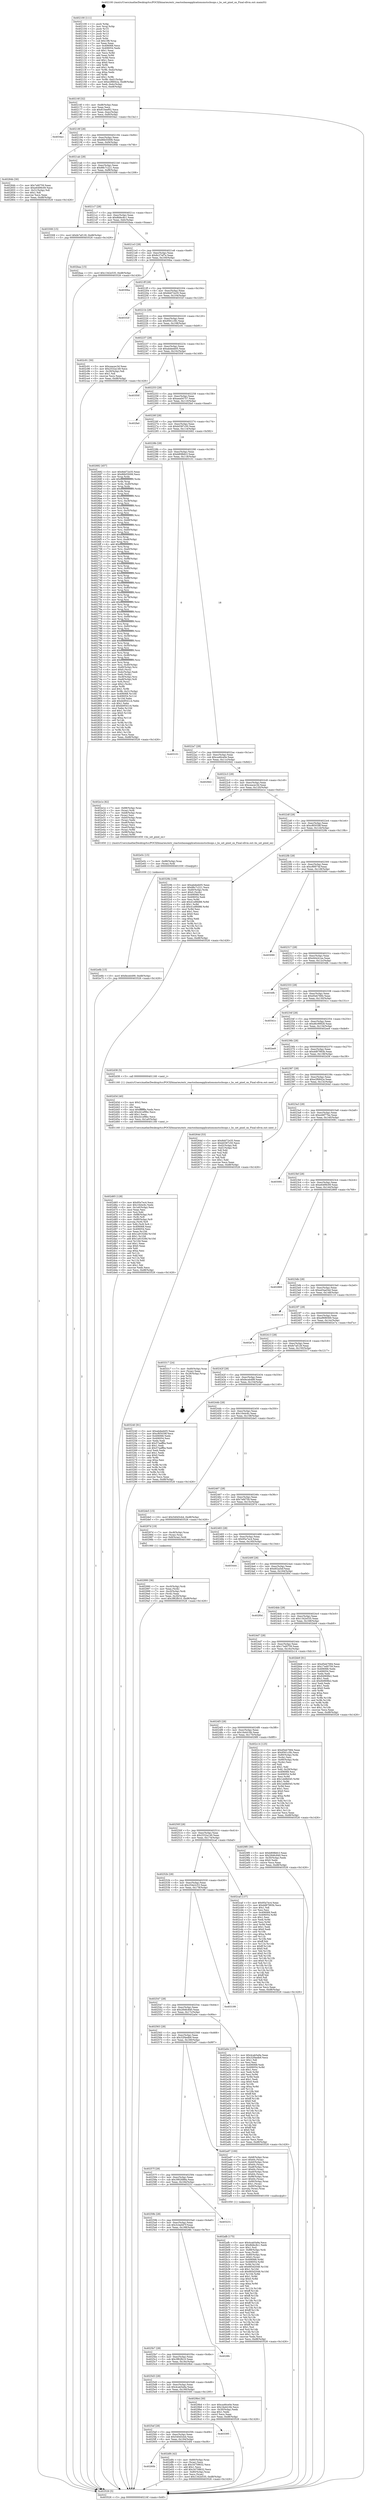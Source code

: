digraph "0x402100" {
  label = "0x402100 (/mnt/c/Users/mathe/Desktop/tcc/POCII/binaries/extr_reactosbaseapplicationsmstscbsops.c_bs_set_pixel_on_Final-ollvm.out::main(0))"
  labelloc = "t"
  node[shape=record]

  Entry [label="",width=0.3,height=0.3,shape=circle,fillcolor=black,style=filled]
  "0x40216f" [label="{
     0x40216f [32]\l
     | [instrs]\l
     &nbsp;&nbsp;0x40216f \<+6\>: mov -0xd8(%rbp),%eax\l
     &nbsp;&nbsp;0x402175 \<+2\>: mov %eax,%ecx\l
     &nbsp;&nbsp;0x402177 \<+6\>: sub $0x810eef02,%ecx\l
     &nbsp;&nbsp;0x40217d \<+6\>: mov %eax,-0xec(%rbp)\l
     &nbsp;&nbsp;0x402183 \<+6\>: mov %ecx,-0xf0(%rbp)\l
     &nbsp;&nbsp;0x402189 \<+6\>: je 00000000004034a1 \<main+0x13a1\>\l
  }"]
  "0x4034a1" [label="{
     0x4034a1\l
  }", style=dashed]
  "0x40218f" [label="{
     0x40218f [28]\l
     | [instrs]\l
     &nbsp;&nbsp;0x40218f \<+5\>: jmp 0000000000402194 \<main+0x94\>\l
     &nbsp;&nbsp;0x402194 \<+6\>: mov -0xec(%rbp),%eax\l
     &nbsp;&nbsp;0x40219a \<+5\>: sub $0x86b55006,%eax\l
     &nbsp;&nbsp;0x40219f \<+6\>: mov %eax,-0xf4(%rbp)\l
     &nbsp;&nbsp;0x4021a5 \<+6\>: je 000000000040284b \<main+0x74b\>\l
  }"]
  Exit [label="",width=0.3,height=0.3,shape=circle,fillcolor=black,style=filled,peripheries=2]
  "0x40284b" [label="{
     0x40284b [30]\l
     | [instrs]\l
     &nbsp;&nbsp;0x40284b \<+5\>: mov $0x7efd759,%eax\l
     &nbsp;&nbsp;0x402850 \<+5\>: mov $0xe6499c09,%ecx\l
     &nbsp;&nbsp;0x402855 \<+3\>: mov -0x31(%rbp),%dl\l
     &nbsp;&nbsp;0x402858 \<+3\>: test $0x1,%dl\l
     &nbsp;&nbsp;0x40285b \<+3\>: cmovne %ecx,%eax\l
     &nbsp;&nbsp;0x40285e \<+6\>: mov %eax,-0xd8(%rbp)\l
     &nbsp;&nbsp;0x402864 \<+5\>: jmp 0000000000403526 \<main+0x1426\>\l
  }"]
  "0x4021ab" [label="{
     0x4021ab [28]\l
     | [instrs]\l
     &nbsp;&nbsp;0x4021ab \<+5\>: jmp 00000000004021b0 \<main+0xb0\>\l
     &nbsp;&nbsp;0x4021b0 \<+6\>: mov -0xec(%rbp),%eax\l
     &nbsp;&nbsp;0x4021b6 \<+5\>: sub $0x88c7c221,%eax\l
     &nbsp;&nbsp;0x4021bb \<+6\>: mov %eax,-0xf8(%rbp)\l
     &nbsp;&nbsp;0x4021c1 \<+6\>: je 0000000000403308 \<main+0x1208\>\l
  }"]
  "0x402e6b" [label="{
     0x402e6b [15]\l
     | [instrs]\l
     &nbsp;&nbsp;0x402e6b \<+10\>: movl $0xfeceb499,-0xd8(%rbp)\l
     &nbsp;&nbsp;0x402e75 \<+5\>: jmp 0000000000403526 \<main+0x1426\>\l
  }"]
  "0x403308" [label="{
     0x403308 [15]\l
     | [instrs]\l
     &nbsp;&nbsp;0x403308 \<+10\>: movl $0xfe7af129,-0xd8(%rbp)\l
     &nbsp;&nbsp;0x403312 \<+5\>: jmp 0000000000403526 \<main+0x1426\>\l
  }"]
  "0x4021c7" [label="{
     0x4021c7 [28]\l
     | [instrs]\l
     &nbsp;&nbsp;0x4021c7 \<+5\>: jmp 00000000004021cc \<main+0xcc\>\l
     &nbsp;&nbsp;0x4021cc \<+6\>: mov -0xec(%rbp),%eax\l
     &nbsp;&nbsp;0x4021d2 \<+5\>: sub $0x8bfec8c1,%eax\l
     &nbsp;&nbsp;0x4021d7 \<+6\>: mov %eax,-0xfc(%rbp)\l
     &nbsp;&nbsp;0x4021dd \<+6\>: je 0000000000402baa \<main+0xaaa\>\l
  }"]
  "0x402e5c" [label="{
     0x402e5c [15]\l
     | [instrs]\l
     &nbsp;&nbsp;0x402e5c \<+7\>: mov -0x88(%rbp),%rax\l
     &nbsp;&nbsp;0x402e63 \<+3\>: mov (%rax),%rdi\l
     &nbsp;&nbsp;0x402e66 \<+5\>: call 0000000000401030 \<free@plt\>\l
     | [calls]\l
     &nbsp;&nbsp;0x401030 \{1\} (unknown)\l
  }"]
  "0x402baa" [label="{
     0x402baa [15]\l
     | [instrs]\l
     &nbsp;&nbsp;0x402baa \<+10\>: movl $0x1342e535,-0xd8(%rbp)\l
     &nbsp;&nbsp;0x402bb4 \<+5\>: jmp 0000000000403526 \<main+0x1426\>\l
  }"]
  "0x4021e3" [label="{
     0x4021e3 [28]\l
     | [instrs]\l
     &nbsp;&nbsp;0x4021e3 \<+5\>: jmp 00000000004021e8 \<main+0xe8\>\l
     &nbsp;&nbsp;0x4021e8 \<+6\>: mov -0xec(%rbp),%eax\l
     &nbsp;&nbsp;0x4021ee \<+5\>: sub $0x8c27ef7e,%eax\l
     &nbsp;&nbsp;0x4021f3 \<+6\>: mov %eax,-0x100(%rbp)\l
     &nbsp;&nbsp;0x4021f9 \<+6\>: je 00000000004030ba \<main+0xfba\>\l
  }"]
  "0x40260b" [label="{
     0x40260b\l
  }", style=dashed]
  "0x4030ba" [label="{
     0x4030ba\l
  }", style=dashed]
  "0x4021ff" [label="{
     0x4021ff [28]\l
     | [instrs]\l
     &nbsp;&nbsp;0x4021ff \<+5\>: jmp 0000000000402204 \<main+0x104\>\l
     &nbsp;&nbsp;0x402204 \<+6\>: mov -0xec(%rbp),%eax\l
     &nbsp;&nbsp;0x40220a \<+5\>: sub $0x8dd72e35,%eax\l
     &nbsp;&nbsp;0x40220f \<+6\>: mov %eax,-0x104(%rbp)\l
     &nbsp;&nbsp;0x402215 \<+6\>: je 000000000040332f \<main+0x122f\>\l
  }"]
  "0x402df4" [label="{
     0x402df4 [42]\l
     | [instrs]\l
     &nbsp;&nbsp;0x402df4 \<+4\>: mov -0x80(%rbp),%rax\l
     &nbsp;&nbsp;0x402df8 \<+2\>: mov (%rax),%ecx\l
     &nbsp;&nbsp;0x402dfa \<+6\>: sub $0x34758632,%ecx\l
     &nbsp;&nbsp;0x402e00 \<+3\>: add $0x1,%ecx\l
     &nbsp;&nbsp;0x402e03 \<+6\>: add $0x34758632,%ecx\l
     &nbsp;&nbsp;0x402e09 \<+4\>: mov -0x80(%rbp),%rax\l
     &nbsp;&nbsp;0x402e0d \<+2\>: mov %ecx,(%rax)\l
     &nbsp;&nbsp;0x402e0f \<+10\>: movl $0x1342e535,-0xd8(%rbp)\l
     &nbsp;&nbsp;0x402e19 \<+5\>: jmp 0000000000403526 \<main+0x1426\>\l
  }"]
  "0x40332f" [label="{
     0x40332f\l
  }", style=dashed]
  "0x40221b" [label="{
     0x40221b [28]\l
     | [instrs]\l
     &nbsp;&nbsp;0x40221b \<+5\>: jmp 0000000000402220 \<main+0x120\>\l
     &nbsp;&nbsp;0x402220 \<+6\>: mov -0xec(%rbp),%eax\l
     &nbsp;&nbsp;0x402226 \<+5\>: sub $0x9561c5fc,%eax\l
     &nbsp;&nbsp;0x40222b \<+6\>: mov %eax,-0x108(%rbp)\l
     &nbsp;&nbsp;0x402231 \<+6\>: je 0000000000402c91 \<main+0xb91\>\l
  }"]
  "0x4025ef" [label="{
     0x4025ef [28]\l
     | [instrs]\l
     &nbsp;&nbsp;0x4025ef \<+5\>: jmp 00000000004025f4 \<main+0x4f4\>\l
     &nbsp;&nbsp;0x4025f4 \<+6\>: mov -0xec(%rbp),%eax\l
     &nbsp;&nbsp;0x4025fa \<+5\>: sub $0x540d3cb4,%eax\l
     &nbsp;&nbsp;0x4025ff \<+6\>: mov %eax,-0x194(%rbp)\l
     &nbsp;&nbsp;0x402605 \<+6\>: je 0000000000402df4 \<main+0xcf4\>\l
  }"]
  "0x402c91" [label="{
     0x402c91 [30]\l
     | [instrs]\l
     &nbsp;&nbsp;0x402c91 \<+5\>: mov $0xceacec3d,%eax\l
     &nbsp;&nbsp;0x402c96 \<+5\>: mov $0x2532a149,%ecx\l
     &nbsp;&nbsp;0x402c9b \<+3\>: mov -0x29(%rbp),%dl\l
     &nbsp;&nbsp;0x402c9e \<+3\>: test $0x1,%dl\l
     &nbsp;&nbsp;0x402ca1 \<+3\>: cmovne %ecx,%eax\l
     &nbsp;&nbsp;0x402ca4 \<+6\>: mov %eax,-0xd8(%rbp)\l
     &nbsp;&nbsp;0x402caa \<+5\>: jmp 0000000000403526 \<main+0x1426\>\l
  }"]
  "0x402237" [label="{
     0x402237 [28]\l
     | [instrs]\l
     &nbsp;&nbsp;0x402237 \<+5\>: jmp 000000000040223c \<main+0x13c\>\l
     &nbsp;&nbsp;0x40223c \<+6\>: mov -0xec(%rbp),%eax\l
     &nbsp;&nbsp;0x402242 \<+5\>: sub $0xabdeeb05,%eax\l
     &nbsp;&nbsp;0x402247 \<+6\>: mov %eax,-0x10c(%rbp)\l
     &nbsp;&nbsp;0x40224d \<+6\>: je 000000000040350f \<main+0x140f\>\l
  }"]
  "0x403395" [label="{
     0x403395\l
  }", style=dashed]
  "0x40350f" [label="{
     0x40350f\l
  }", style=dashed]
  "0x402253" [label="{
     0x402253 [28]\l
     | [instrs]\l
     &nbsp;&nbsp;0x402253 \<+5\>: jmp 0000000000402258 \<main+0x158\>\l
     &nbsp;&nbsp;0x402258 \<+6\>: mov -0xec(%rbp),%eax\l
     &nbsp;&nbsp;0x40225e \<+5\>: sub $0xaea04757,%eax\l
     &nbsp;&nbsp;0x402263 \<+6\>: mov %eax,-0x110(%rbp)\l
     &nbsp;&nbsp;0x402269 \<+6\>: je 0000000000402fa0 \<main+0xea0\>\l
  }"]
  "0x402d65" [label="{
     0x402d65 [128]\l
     | [instrs]\l
     &nbsp;&nbsp;0x402d65 \<+5\>: mov $0x95a7ec4,%ecx\l
     &nbsp;&nbsp;0x402d6a \<+5\>: mov $0x10e4c6c,%edx\l
     &nbsp;&nbsp;0x402d6f \<+6\>: mov -0x1a0(%rbp),%esi\l
     &nbsp;&nbsp;0x402d75 \<+3\>: imul %eax,%esi\l
     &nbsp;&nbsp;0x402d78 \<+3\>: mov %sil,%dil\l
     &nbsp;&nbsp;0x402d7b \<+7\>: mov -0x88(%rbp),%r8\l
     &nbsp;&nbsp;0x402d82 \<+3\>: mov (%r8),%r8\l
     &nbsp;&nbsp;0x402d85 \<+4\>: mov -0x80(%rbp),%r9\l
     &nbsp;&nbsp;0x402d89 \<+3\>: movslq (%r9),%r9\l
     &nbsp;&nbsp;0x402d8c \<+4\>: mov %dil,(%r8,%r9,1)\l
     &nbsp;&nbsp;0x402d90 \<+7\>: mov 0x406068,%eax\l
     &nbsp;&nbsp;0x402d97 \<+7\>: mov 0x406054,%esi\l
     &nbsp;&nbsp;0x402d9e \<+3\>: mov %eax,%r10d\l
     &nbsp;&nbsp;0x402da1 \<+7\>: sub $0x1a91028d,%r10d\l
     &nbsp;&nbsp;0x402da8 \<+4\>: sub $0x1,%r10d\l
     &nbsp;&nbsp;0x402dac \<+7\>: add $0x1a91028d,%r10d\l
     &nbsp;&nbsp;0x402db3 \<+4\>: imul %r10d,%eax\l
     &nbsp;&nbsp;0x402db7 \<+3\>: and $0x1,%eax\l
     &nbsp;&nbsp;0x402dba \<+3\>: cmp $0x0,%eax\l
     &nbsp;&nbsp;0x402dbd \<+4\>: sete %dil\l
     &nbsp;&nbsp;0x402dc1 \<+3\>: cmp $0xa,%esi\l
     &nbsp;&nbsp;0x402dc4 \<+4\>: setl %r11b\l
     &nbsp;&nbsp;0x402dc8 \<+3\>: mov %dil,%bl\l
     &nbsp;&nbsp;0x402dcb \<+3\>: and %r11b,%bl\l
     &nbsp;&nbsp;0x402dce \<+3\>: xor %r11b,%dil\l
     &nbsp;&nbsp;0x402dd1 \<+3\>: or %dil,%bl\l
     &nbsp;&nbsp;0x402dd4 \<+3\>: test $0x1,%bl\l
     &nbsp;&nbsp;0x402dd7 \<+3\>: cmovne %edx,%ecx\l
     &nbsp;&nbsp;0x402dda \<+6\>: mov %ecx,-0xd8(%rbp)\l
     &nbsp;&nbsp;0x402de0 \<+5\>: jmp 0000000000403526 \<main+0x1426\>\l
  }"]
  "0x402fa0" [label="{
     0x402fa0\l
  }", style=dashed]
  "0x40226f" [label="{
     0x40226f [28]\l
     | [instrs]\l
     &nbsp;&nbsp;0x40226f \<+5\>: jmp 0000000000402274 \<main+0x174\>\l
     &nbsp;&nbsp;0x402274 \<+6\>: mov -0xec(%rbp),%eax\l
     &nbsp;&nbsp;0x40227a \<+5\>: sub $0xb0387c50,%eax\l
     &nbsp;&nbsp;0x40227f \<+6\>: mov %eax,-0x114(%rbp)\l
     &nbsp;&nbsp;0x402285 \<+6\>: je 0000000000402682 \<main+0x582\>\l
  }"]
  "0x402d3d" [label="{
     0x402d3d [40]\l
     | [instrs]\l
     &nbsp;&nbsp;0x402d3d \<+5\>: mov $0x2,%ecx\l
     &nbsp;&nbsp;0x402d42 \<+1\>: cltd\l
     &nbsp;&nbsp;0x402d43 \<+2\>: idiv %ecx\l
     &nbsp;&nbsp;0x402d45 \<+6\>: imul $0xfffffffe,%edx,%ecx\l
     &nbsp;&nbsp;0x402d4b \<+6\>: add $0xcb1ef9bc,%ecx\l
     &nbsp;&nbsp;0x402d51 \<+3\>: add $0x1,%ecx\l
     &nbsp;&nbsp;0x402d54 \<+6\>: sub $0xcb1ef9bc,%ecx\l
     &nbsp;&nbsp;0x402d5a \<+6\>: mov %ecx,-0x1a0(%rbp)\l
     &nbsp;&nbsp;0x402d60 \<+5\>: call 0000000000401160 \<next_i\>\l
     | [calls]\l
     &nbsp;&nbsp;0x401160 \{1\} (/mnt/c/Users/mathe/Desktop/tcc/POCII/binaries/extr_reactosbaseapplicationsmstscbsops.c_bs_set_pixel_on_Final-ollvm.out::next_i)\l
  }"]
  "0x402682" [label="{
     0x402682 [457]\l
     | [instrs]\l
     &nbsp;&nbsp;0x402682 \<+5\>: mov $0x8dd72e35,%eax\l
     &nbsp;&nbsp;0x402687 \<+5\>: mov $0x86b55006,%ecx\l
     &nbsp;&nbsp;0x40268c \<+3\>: mov %rsp,%rdx\l
     &nbsp;&nbsp;0x40268f \<+4\>: add $0xfffffffffffffff0,%rdx\l
     &nbsp;&nbsp;0x402693 \<+3\>: mov %rdx,%rsp\l
     &nbsp;&nbsp;0x402696 \<+7\>: mov %rdx,-0xd0(%rbp)\l
     &nbsp;&nbsp;0x40269d \<+3\>: mov %rsp,%rdx\l
     &nbsp;&nbsp;0x4026a0 \<+4\>: add $0xfffffffffffffff0,%rdx\l
     &nbsp;&nbsp;0x4026a4 \<+3\>: mov %rdx,%rsp\l
     &nbsp;&nbsp;0x4026a7 \<+3\>: mov %rsp,%rsi\l
     &nbsp;&nbsp;0x4026aa \<+4\>: add $0xfffffffffffffff0,%rsi\l
     &nbsp;&nbsp;0x4026ae \<+3\>: mov %rsi,%rsp\l
     &nbsp;&nbsp;0x4026b1 \<+7\>: mov %rsi,-0xc8(%rbp)\l
     &nbsp;&nbsp;0x4026b8 \<+3\>: mov %rsp,%rsi\l
     &nbsp;&nbsp;0x4026bb \<+4\>: add $0xfffffffffffffff0,%rsi\l
     &nbsp;&nbsp;0x4026bf \<+3\>: mov %rsi,%rsp\l
     &nbsp;&nbsp;0x4026c2 \<+7\>: mov %rsi,-0xc0(%rbp)\l
     &nbsp;&nbsp;0x4026c9 \<+3\>: mov %rsp,%rsi\l
     &nbsp;&nbsp;0x4026cc \<+4\>: add $0xfffffffffffffff0,%rsi\l
     &nbsp;&nbsp;0x4026d0 \<+3\>: mov %rsi,%rsp\l
     &nbsp;&nbsp;0x4026d3 \<+7\>: mov %rsi,-0xb8(%rbp)\l
     &nbsp;&nbsp;0x4026da \<+3\>: mov %rsp,%rsi\l
     &nbsp;&nbsp;0x4026dd \<+4\>: add $0xfffffffffffffff0,%rsi\l
     &nbsp;&nbsp;0x4026e1 \<+3\>: mov %rsi,%rsp\l
     &nbsp;&nbsp;0x4026e4 \<+7\>: mov %rsi,-0xb0(%rbp)\l
     &nbsp;&nbsp;0x4026eb \<+3\>: mov %rsp,%rsi\l
     &nbsp;&nbsp;0x4026ee \<+4\>: add $0xfffffffffffffff0,%rsi\l
     &nbsp;&nbsp;0x4026f2 \<+3\>: mov %rsi,%rsp\l
     &nbsp;&nbsp;0x4026f5 \<+7\>: mov %rsi,-0xa8(%rbp)\l
     &nbsp;&nbsp;0x4026fc \<+3\>: mov %rsp,%rsi\l
     &nbsp;&nbsp;0x4026ff \<+4\>: add $0xfffffffffffffff0,%rsi\l
     &nbsp;&nbsp;0x402703 \<+3\>: mov %rsi,%rsp\l
     &nbsp;&nbsp;0x402706 \<+7\>: mov %rsi,-0xa0(%rbp)\l
     &nbsp;&nbsp;0x40270d \<+3\>: mov %rsp,%rsi\l
     &nbsp;&nbsp;0x402710 \<+4\>: add $0xfffffffffffffff0,%rsi\l
     &nbsp;&nbsp;0x402714 \<+3\>: mov %rsi,%rsp\l
     &nbsp;&nbsp;0x402717 \<+7\>: mov %rsi,-0x98(%rbp)\l
     &nbsp;&nbsp;0x40271e \<+3\>: mov %rsp,%rsi\l
     &nbsp;&nbsp;0x402721 \<+4\>: add $0xfffffffffffffff0,%rsi\l
     &nbsp;&nbsp;0x402725 \<+3\>: mov %rsi,%rsp\l
     &nbsp;&nbsp;0x402728 \<+7\>: mov %rsi,-0x90(%rbp)\l
     &nbsp;&nbsp;0x40272f \<+3\>: mov %rsp,%rsi\l
     &nbsp;&nbsp;0x402732 \<+4\>: add $0xfffffffffffffff0,%rsi\l
     &nbsp;&nbsp;0x402736 \<+3\>: mov %rsi,%rsp\l
     &nbsp;&nbsp;0x402739 \<+7\>: mov %rsi,-0x88(%rbp)\l
     &nbsp;&nbsp;0x402740 \<+3\>: mov %rsp,%rsi\l
     &nbsp;&nbsp;0x402743 \<+4\>: add $0xfffffffffffffff0,%rsi\l
     &nbsp;&nbsp;0x402747 \<+3\>: mov %rsi,%rsp\l
     &nbsp;&nbsp;0x40274a \<+4\>: mov %rsi,-0x80(%rbp)\l
     &nbsp;&nbsp;0x40274e \<+3\>: mov %rsp,%rsi\l
     &nbsp;&nbsp;0x402751 \<+4\>: add $0xfffffffffffffff0,%rsi\l
     &nbsp;&nbsp;0x402755 \<+3\>: mov %rsi,%rsp\l
     &nbsp;&nbsp;0x402758 \<+4\>: mov %rsi,-0x78(%rbp)\l
     &nbsp;&nbsp;0x40275c \<+3\>: mov %rsp,%rsi\l
     &nbsp;&nbsp;0x40275f \<+4\>: add $0xfffffffffffffff0,%rsi\l
     &nbsp;&nbsp;0x402763 \<+3\>: mov %rsi,%rsp\l
     &nbsp;&nbsp;0x402766 \<+4\>: mov %rsi,-0x70(%rbp)\l
     &nbsp;&nbsp;0x40276a \<+3\>: mov %rsp,%rsi\l
     &nbsp;&nbsp;0x40276d \<+4\>: add $0xfffffffffffffff0,%rsi\l
     &nbsp;&nbsp;0x402771 \<+3\>: mov %rsi,%rsp\l
     &nbsp;&nbsp;0x402774 \<+4\>: mov %rsi,-0x68(%rbp)\l
     &nbsp;&nbsp;0x402778 \<+3\>: mov %rsp,%rsi\l
     &nbsp;&nbsp;0x40277b \<+4\>: add $0xfffffffffffffff0,%rsi\l
     &nbsp;&nbsp;0x40277f \<+3\>: mov %rsi,%rsp\l
     &nbsp;&nbsp;0x402782 \<+4\>: mov %rsi,-0x60(%rbp)\l
     &nbsp;&nbsp;0x402786 \<+3\>: mov %rsp,%rsi\l
     &nbsp;&nbsp;0x402789 \<+4\>: add $0xfffffffffffffff0,%rsi\l
     &nbsp;&nbsp;0x40278d \<+3\>: mov %rsi,%rsp\l
     &nbsp;&nbsp;0x402790 \<+4\>: mov %rsi,-0x58(%rbp)\l
     &nbsp;&nbsp;0x402794 \<+3\>: mov %rsp,%rsi\l
     &nbsp;&nbsp;0x402797 \<+4\>: add $0xfffffffffffffff0,%rsi\l
     &nbsp;&nbsp;0x40279b \<+3\>: mov %rsi,%rsp\l
     &nbsp;&nbsp;0x40279e \<+4\>: mov %rsi,-0x50(%rbp)\l
     &nbsp;&nbsp;0x4027a2 \<+3\>: mov %rsp,%rsi\l
     &nbsp;&nbsp;0x4027a5 \<+4\>: add $0xfffffffffffffff0,%rsi\l
     &nbsp;&nbsp;0x4027a9 \<+3\>: mov %rsi,%rsp\l
     &nbsp;&nbsp;0x4027ac \<+4\>: mov %rsi,-0x48(%rbp)\l
     &nbsp;&nbsp;0x4027b0 \<+3\>: mov %rsp,%rsi\l
     &nbsp;&nbsp;0x4027b3 \<+4\>: add $0xfffffffffffffff0,%rsi\l
     &nbsp;&nbsp;0x4027b7 \<+3\>: mov %rsi,%rsp\l
     &nbsp;&nbsp;0x4027ba \<+4\>: mov %rsi,-0x40(%rbp)\l
     &nbsp;&nbsp;0x4027be \<+7\>: mov -0xd0(%rbp),%rsi\l
     &nbsp;&nbsp;0x4027c5 \<+6\>: movl $0x0,(%rsi)\l
     &nbsp;&nbsp;0x4027cb \<+6\>: mov -0xdc(%rbp),%edi\l
     &nbsp;&nbsp;0x4027d1 \<+2\>: mov %edi,(%rdx)\l
     &nbsp;&nbsp;0x4027d3 \<+7\>: mov -0xc8(%rbp),%rsi\l
     &nbsp;&nbsp;0x4027da \<+7\>: mov -0xe8(%rbp),%r8\l
     &nbsp;&nbsp;0x4027e1 \<+3\>: mov %r8,(%rsi)\l
     &nbsp;&nbsp;0x4027e4 \<+3\>: cmpl $0x2,(%rdx)\l
     &nbsp;&nbsp;0x4027e7 \<+4\>: setne %r9b\l
     &nbsp;&nbsp;0x4027eb \<+4\>: and $0x1,%r9b\l
     &nbsp;&nbsp;0x4027ef \<+4\>: mov %r9b,-0x31(%rbp)\l
     &nbsp;&nbsp;0x4027f3 \<+8\>: mov 0x406068,%r10d\l
     &nbsp;&nbsp;0x4027fb \<+8\>: mov 0x406054,%r11d\l
     &nbsp;&nbsp;0x402803 \<+3\>: mov %r10d,%ebx\l
     &nbsp;&nbsp;0x402806 \<+6\>: add $0xbb9541c4,%ebx\l
     &nbsp;&nbsp;0x40280c \<+3\>: sub $0x1,%ebx\l
     &nbsp;&nbsp;0x40280f \<+6\>: sub $0xbb9541c4,%ebx\l
     &nbsp;&nbsp;0x402815 \<+4\>: imul %ebx,%r10d\l
     &nbsp;&nbsp;0x402819 \<+4\>: and $0x1,%r10d\l
     &nbsp;&nbsp;0x40281d \<+4\>: cmp $0x0,%r10d\l
     &nbsp;&nbsp;0x402821 \<+4\>: sete %r9b\l
     &nbsp;&nbsp;0x402825 \<+4\>: cmp $0xa,%r11d\l
     &nbsp;&nbsp;0x402829 \<+4\>: setl %r14b\l
     &nbsp;&nbsp;0x40282d \<+3\>: mov %r9b,%r15b\l
     &nbsp;&nbsp;0x402830 \<+3\>: and %r14b,%r15b\l
     &nbsp;&nbsp;0x402833 \<+3\>: xor %r14b,%r9b\l
     &nbsp;&nbsp;0x402836 \<+3\>: or %r9b,%r15b\l
     &nbsp;&nbsp;0x402839 \<+4\>: test $0x1,%r15b\l
     &nbsp;&nbsp;0x40283d \<+3\>: cmovne %ecx,%eax\l
     &nbsp;&nbsp;0x402840 \<+6\>: mov %eax,-0xd8(%rbp)\l
     &nbsp;&nbsp;0x402846 \<+5\>: jmp 0000000000403526 \<main+0x1426\>\l
  }"]
  "0x40228b" [label="{
     0x40228b [28]\l
     | [instrs]\l
     &nbsp;&nbsp;0x40228b \<+5\>: jmp 0000000000402290 \<main+0x190\>\l
     &nbsp;&nbsp;0x402290 \<+6\>: mov -0xec(%rbp),%eax\l
     &nbsp;&nbsp;0x402296 \<+5\>: sub $0xb808bfc3,%eax\l
     &nbsp;&nbsp;0x40229b \<+6\>: mov %eax,-0x118(%rbp)\l
     &nbsp;&nbsp;0x4022a1 \<+6\>: je 0000000000403101 \<main+0x1001\>\l
  }"]
  "0x402afb" [label="{
     0x402afb [175]\l
     | [instrs]\l
     &nbsp;&nbsp;0x402afb \<+5\>: mov $0x4cab5a9a,%ecx\l
     &nbsp;&nbsp;0x402b00 \<+5\>: mov $0x8bfec8c1,%edx\l
     &nbsp;&nbsp;0x402b05 \<+3\>: mov $0x1,%sil\l
     &nbsp;&nbsp;0x402b08 \<+7\>: mov -0x88(%rbp),%rdi\l
     &nbsp;&nbsp;0x402b0f \<+3\>: mov %rax,(%rdi)\l
     &nbsp;&nbsp;0x402b12 \<+4\>: mov -0x80(%rbp),%rax\l
     &nbsp;&nbsp;0x402b16 \<+6\>: movl $0x0,(%rax)\l
     &nbsp;&nbsp;0x402b1c \<+8\>: mov 0x406068,%r8d\l
     &nbsp;&nbsp;0x402b24 \<+8\>: mov 0x406054,%r9d\l
     &nbsp;&nbsp;0x402b2c \<+3\>: mov %r8d,%r10d\l
     &nbsp;&nbsp;0x402b2f \<+7\>: add $0x665d2048,%r10d\l
     &nbsp;&nbsp;0x402b36 \<+4\>: sub $0x1,%r10d\l
     &nbsp;&nbsp;0x402b3a \<+7\>: sub $0x665d2048,%r10d\l
     &nbsp;&nbsp;0x402b41 \<+4\>: imul %r10d,%r8d\l
     &nbsp;&nbsp;0x402b45 \<+4\>: and $0x1,%r8d\l
     &nbsp;&nbsp;0x402b49 \<+4\>: cmp $0x0,%r8d\l
     &nbsp;&nbsp;0x402b4d \<+4\>: sete %r11b\l
     &nbsp;&nbsp;0x402b51 \<+4\>: cmp $0xa,%r9d\l
     &nbsp;&nbsp;0x402b55 \<+3\>: setl %bl\l
     &nbsp;&nbsp;0x402b58 \<+3\>: mov %r11b,%r14b\l
     &nbsp;&nbsp;0x402b5b \<+4\>: xor $0xff,%r14b\l
     &nbsp;&nbsp;0x402b5f \<+3\>: mov %bl,%r15b\l
     &nbsp;&nbsp;0x402b62 \<+4\>: xor $0xff,%r15b\l
     &nbsp;&nbsp;0x402b66 \<+4\>: xor $0x1,%sil\l
     &nbsp;&nbsp;0x402b6a \<+3\>: mov %r14b,%r12b\l
     &nbsp;&nbsp;0x402b6d \<+4\>: and $0xff,%r12b\l
     &nbsp;&nbsp;0x402b71 \<+3\>: and %sil,%r11b\l
     &nbsp;&nbsp;0x402b74 \<+3\>: mov %r15b,%r13b\l
     &nbsp;&nbsp;0x402b77 \<+4\>: and $0xff,%r13b\l
     &nbsp;&nbsp;0x402b7b \<+3\>: and %sil,%bl\l
     &nbsp;&nbsp;0x402b7e \<+3\>: or %r11b,%r12b\l
     &nbsp;&nbsp;0x402b81 \<+3\>: or %bl,%r13b\l
     &nbsp;&nbsp;0x402b84 \<+3\>: xor %r13b,%r12b\l
     &nbsp;&nbsp;0x402b87 \<+3\>: or %r15b,%r14b\l
     &nbsp;&nbsp;0x402b8a \<+4\>: xor $0xff,%r14b\l
     &nbsp;&nbsp;0x402b8e \<+4\>: or $0x1,%sil\l
     &nbsp;&nbsp;0x402b92 \<+3\>: and %sil,%r14b\l
     &nbsp;&nbsp;0x402b95 \<+3\>: or %r14b,%r12b\l
     &nbsp;&nbsp;0x402b98 \<+4\>: test $0x1,%r12b\l
     &nbsp;&nbsp;0x402b9c \<+3\>: cmovne %edx,%ecx\l
     &nbsp;&nbsp;0x402b9f \<+6\>: mov %ecx,-0xd8(%rbp)\l
     &nbsp;&nbsp;0x402ba5 \<+5\>: jmp 0000000000403526 \<main+0x1426\>\l
  }"]
  "0x403101" [label="{
     0x403101\l
  }", style=dashed]
  "0x4022a7" [label="{
     0x4022a7 [28]\l
     | [instrs]\l
     &nbsp;&nbsp;0x4022a7 \<+5\>: jmp 00000000004022ac \<main+0x1ac\>\l
     &nbsp;&nbsp;0x4022ac \<+6\>: mov -0xec(%rbp),%eax\l
     &nbsp;&nbsp;0x4022b2 \<+5\>: sub $0xca46ce0e,%eax\l
     &nbsp;&nbsp;0x4022b7 \<+6\>: mov %eax,-0x11c(%rbp)\l
     &nbsp;&nbsp;0x4022bd \<+6\>: je 00000000004029d2 \<main+0x8d2\>\l
  }"]
  "0x4025d3" [label="{
     0x4025d3 [28]\l
     | [instrs]\l
     &nbsp;&nbsp;0x4025d3 \<+5\>: jmp 00000000004025d8 \<main+0x4d8\>\l
     &nbsp;&nbsp;0x4025d8 \<+6\>: mov -0xec(%rbp),%eax\l
     &nbsp;&nbsp;0x4025de \<+5\>: sub $0x4cab5a9a,%eax\l
     &nbsp;&nbsp;0x4025e3 \<+6\>: mov %eax,-0x190(%rbp)\l
     &nbsp;&nbsp;0x4025e9 \<+6\>: je 0000000000403395 \<main+0x1295\>\l
  }"]
  "0x4029d2" [label="{
     0x4029d2\l
  }", style=dashed]
  "0x4022c3" [label="{
     0x4022c3 [28]\l
     | [instrs]\l
     &nbsp;&nbsp;0x4022c3 \<+5\>: jmp 00000000004022c8 \<main+0x1c8\>\l
     &nbsp;&nbsp;0x4022c8 \<+6\>: mov -0xec(%rbp),%eax\l
     &nbsp;&nbsp;0x4022ce \<+5\>: sub $0xceacec3d,%eax\l
     &nbsp;&nbsp;0x4022d3 \<+6\>: mov %eax,-0x120(%rbp)\l
     &nbsp;&nbsp;0x4022d9 \<+6\>: je 0000000000402e1e \<main+0xd1e\>\l
  }"]
  "0x4029b4" [label="{
     0x4029b4 [30]\l
     | [instrs]\l
     &nbsp;&nbsp;0x4029b4 \<+5\>: mov $0xca46ce0e,%eax\l
     &nbsp;&nbsp;0x4029b9 \<+5\>: mov $0x1fa4416b,%ecx\l
     &nbsp;&nbsp;0x4029be \<+3\>: mov -0x30(%rbp),%edx\l
     &nbsp;&nbsp;0x4029c1 \<+3\>: cmp $0x1,%edx\l
     &nbsp;&nbsp;0x4029c4 \<+3\>: cmovl %ecx,%eax\l
     &nbsp;&nbsp;0x4029c7 \<+6\>: mov %eax,-0xd8(%rbp)\l
     &nbsp;&nbsp;0x4029cd \<+5\>: jmp 0000000000403526 \<main+0x1426\>\l
  }"]
  "0x402e1e" [label="{
     0x402e1e [62]\l
     | [instrs]\l
     &nbsp;&nbsp;0x402e1e \<+7\>: mov -0x88(%rbp),%rax\l
     &nbsp;&nbsp;0x402e25 \<+3\>: mov (%rax),%rdi\l
     &nbsp;&nbsp;0x402e28 \<+7\>: mov -0xb8(%rbp),%rax\l
     &nbsp;&nbsp;0x402e2f \<+2\>: mov (%rax),%esi\l
     &nbsp;&nbsp;0x402e31 \<+7\>: mov -0xb0(%rbp),%rax\l
     &nbsp;&nbsp;0x402e38 \<+2\>: mov (%rax),%edx\l
     &nbsp;&nbsp;0x402e3a \<+7\>: mov -0xa8(%rbp),%rax\l
     &nbsp;&nbsp;0x402e41 \<+2\>: mov (%rax),%ecx\l
     &nbsp;&nbsp;0x402e43 \<+7\>: mov -0xa0(%rbp),%rax\l
     &nbsp;&nbsp;0x402e4a \<+3\>: mov (%rax),%r8d\l
     &nbsp;&nbsp;0x402e4d \<+7\>: mov -0x98(%rbp),%rax\l
     &nbsp;&nbsp;0x402e54 \<+3\>: mov (%rax),%r9d\l
     &nbsp;&nbsp;0x402e57 \<+5\>: call 0000000000401650 \<bs_set_pixel_on\>\l
     | [calls]\l
     &nbsp;&nbsp;0x401650 \{1\} (/mnt/c/Users/mathe/Desktop/tcc/POCII/binaries/extr_reactosbaseapplicationsmstscbsops.c_bs_set_pixel_on_Final-ollvm.out::bs_set_pixel_on)\l
  }"]
  "0x4022df" [label="{
     0x4022df [28]\l
     | [instrs]\l
     &nbsp;&nbsp;0x4022df \<+5\>: jmp 00000000004022e4 \<main+0x1e4\>\l
     &nbsp;&nbsp;0x4022e4 \<+6\>: mov -0xec(%rbp),%eax\l
     &nbsp;&nbsp;0x4022ea \<+5\>: sub $0xcf65039f,%eax\l
     &nbsp;&nbsp;0x4022ef \<+6\>: mov %eax,-0x124(%rbp)\l
     &nbsp;&nbsp;0x4022f5 \<+6\>: je 000000000040329b \<main+0x119b\>\l
  }"]
  "0x4025b7" [label="{
     0x4025b7 [28]\l
     | [instrs]\l
     &nbsp;&nbsp;0x4025b7 \<+5\>: jmp 00000000004025bc \<main+0x4bc\>\l
     &nbsp;&nbsp;0x4025bc \<+6\>: mov -0xec(%rbp),%eax\l
     &nbsp;&nbsp;0x4025c2 \<+5\>: sub $0x3f62fb10,%eax\l
     &nbsp;&nbsp;0x4025c7 \<+6\>: mov %eax,-0x18c(%rbp)\l
     &nbsp;&nbsp;0x4025cd \<+6\>: je 00000000004029b4 \<main+0x8b4\>\l
  }"]
  "0x40329b" [label="{
     0x40329b [109]\l
     | [instrs]\l
     &nbsp;&nbsp;0x40329b \<+5\>: mov $0xabdeeb05,%eax\l
     &nbsp;&nbsp;0x4032a0 \<+5\>: mov $0x88c7c221,%ecx\l
     &nbsp;&nbsp;0x4032a5 \<+7\>: mov -0xd0(%rbp),%rdx\l
     &nbsp;&nbsp;0x4032ac \<+6\>: movl $0x0,(%rdx)\l
     &nbsp;&nbsp;0x4032b2 \<+7\>: mov 0x406068,%esi\l
     &nbsp;&nbsp;0x4032b9 \<+7\>: mov 0x406054,%edi\l
     &nbsp;&nbsp;0x4032c0 \<+3\>: mov %esi,%r8d\l
     &nbsp;&nbsp;0x4032c3 \<+7\>: add $0x41e88d88,%r8d\l
     &nbsp;&nbsp;0x4032ca \<+4\>: sub $0x1,%r8d\l
     &nbsp;&nbsp;0x4032ce \<+7\>: sub $0x41e88d88,%r8d\l
     &nbsp;&nbsp;0x4032d5 \<+4\>: imul %r8d,%esi\l
     &nbsp;&nbsp;0x4032d9 \<+3\>: and $0x1,%esi\l
     &nbsp;&nbsp;0x4032dc \<+3\>: cmp $0x0,%esi\l
     &nbsp;&nbsp;0x4032df \<+4\>: sete %r9b\l
     &nbsp;&nbsp;0x4032e3 \<+3\>: cmp $0xa,%edi\l
     &nbsp;&nbsp;0x4032e6 \<+4\>: setl %r10b\l
     &nbsp;&nbsp;0x4032ea \<+3\>: mov %r9b,%r11b\l
     &nbsp;&nbsp;0x4032ed \<+3\>: and %r10b,%r11b\l
     &nbsp;&nbsp;0x4032f0 \<+3\>: xor %r10b,%r9b\l
     &nbsp;&nbsp;0x4032f3 \<+3\>: or %r9b,%r11b\l
     &nbsp;&nbsp;0x4032f6 \<+4\>: test $0x1,%r11b\l
     &nbsp;&nbsp;0x4032fa \<+3\>: cmovne %ecx,%eax\l
     &nbsp;&nbsp;0x4032fd \<+6\>: mov %eax,-0xd8(%rbp)\l
     &nbsp;&nbsp;0x403303 \<+5\>: jmp 0000000000403526 \<main+0x1426\>\l
  }"]
  "0x4022fb" [label="{
     0x4022fb [28]\l
     | [instrs]\l
     &nbsp;&nbsp;0x4022fb \<+5\>: jmp 0000000000402300 \<main+0x200\>\l
     &nbsp;&nbsp;0x402300 \<+6\>: mov -0xec(%rbp),%eax\l
     &nbsp;&nbsp;0x402306 \<+5\>: sub $0xcf6f074f,%eax\l
     &nbsp;&nbsp;0x40230b \<+6\>: mov %eax,-0x128(%rbp)\l
     &nbsp;&nbsp;0x402311 \<+6\>: je 0000000000403090 \<main+0xf90\>\l
  }"]
  "0x4028fc" [label="{
     0x4028fc\l
  }", style=dashed]
  "0x403090" [label="{
     0x403090\l
  }", style=dashed]
  "0x402317" [label="{
     0x402317 [28]\l
     | [instrs]\l
     &nbsp;&nbsp;0x402317 \<+5\>: jmp 000000000040231c \<main+0x21c\>\l
     &nbsp;&nbsp;0x40231c \<+6\>: mov -0xec(%rbp),%eax\l
     &nbsp;&nbsp;0x402322 \<+5\>: sub $0xd44cb1ea,%eax\l
     &nbsp;&nbsp;0x402327 \<+6\>: mov %eax,-0x12c(%rbp)\l
     &nbsp;&nbsp;0x40232d \<+6\>: je 00000000004034fb \<main+0x13fb\>\l
  }"]
  "0x40259b" [label="{
     0x40259b [28]\l
     | [instrs]\l
     &nbsp;&nbsp;0x40259b \<+5\>: jmp 00000000004025a0 \<main+0x4a0\>\l
     &nbsp;&nbsp;0x4025a0 \<+6\>: mov -0xec(%rbp),%eax\l
     &nbsp;&nbsp;0x4025a6 \<+5\>: sub $0x3c4a0d7f,%eax\l
     &nbsp;&nbsp;0x4025ab \<+6\>: mov %eax,-0x188(%rbp)\l
     &nbsp;&nbsp;0x4025b1 \<+6\>: je 00000000004028fc \<main+0x7fc\>\l
  }"]
  "0x4034fb" [label="{
     0x4034fb\l
  }", style=dashed]
  "0x402333" [label="{
     0x402333 [28]\l
     | [instrs]\l
     &nbsp;&nbsp;0x402333 \<+5\>: jmp 0000000000402338 \<main+0x238\>\l
     &nbsp;&nbsp;0x402338 \<+6\>: mov -0xec(%rbp),%eax\l
     &nbsp;&nbsp;0x40233e \<+5\>: sub $0xd5eb7684,%eax\l
     &nbsp;&nbsp;0x402343 \<+6\>: mov %eax,-0x130(%rbp)\l
     &nbsp;&nbsp;0x402349 \<+6\>: je 000000000040341c \<main+0x131c\>\l
  }"]
  "0x403231" [label="{
     0x403231\l
  }", style=dashed]
  "0x40341c" [label="{
     0x40341c\l
  }", style=dashed]
  "0x40234f" [label="{
     0x40234f [28]\l
     | [instrs]\l
     &nbsp;&nbsp;0x40234f \<+5\>: jmp 0000000000402354 \<main+0x254\>\l
     &nbsp;&nbsp;0x402354 \<+6\>: mov -0xec(%rbp),%eax\l
     &nbsp;&nbsp;0x40235a \<+5\>: sub $0xd6c99928,%eax\l
     &nbsp;&nbsp;0x40235f \<+6\>: mov %eax,-0x134(%rbp)\l
     &nbsp;&nbsp;0x402365 \<+6\>: je 0000000000402ee9 \<main+0xde9\>\l
  }"]
  "0x40257f" [label="{
     0x40257f [28]\l
     | [instrs]\l
     &nbsp;&nbsp;0x40257f \<+5\>: jmp 0000000000402584 \<main+0x484\>\l
     &nbsp;&nbsp;0x402584 \<+6\>: mov -0xec(%rbp),%eax\l
     &nbsp;&nbsp;0x40258a \<+5\>: sub $0x3902688a,%eax\l
     &nbsp;&nbsp;0x40258f \<+6\>: mov %eax,-0x184(%rbp)\l
     &nbsp;&nbsp;0x402595 \<+6\>: je 0000000000403231 \<main+0x1131\>\l
  }"]
  "0x402ee9" [label="{
     0x402ee9\l
  }", style=dashed]
  "0x40236b" [label="{
     0x40236b [28]\l
     | [instrs]\l
     &nbsp;&nbsp;0x40236b \<+5\>: jmp 0000000000402370 \<main+0x270\>\l
     &nbsp;&nbsp;0x402370 \<+6\>: mov -0xec(%rbp),%eax\l
     &nbsp;&nbsp;0x402376 \<+5\>: sub $0xdd87993b,%eax\l
     &nbsp;&nbsp;0x40237b \<+6\>: mov %eax,-0x138(%rbp)\l
     &nbsp;&nbsp;0x402381 \<+6\>: je 0000000000402d38 \<main+0xc38\>\l
  }"]
  "0x402a97" [label="{
     0x402a97 [100]\l
     | [instrs]\l
     &nbsp;&nbsp;0x402a97 \<+7\>: mov -0xb8(%rbp),%rax\l
     &nbsp;&nbsp;0x402a9e \<+6\>: movl $0x64,(%rax)\l
     &nbsp;&nbsp;0x402aa4 \<+7\>: mov -0xb0(%rbp),%rax\l
     &nbsp;&nbsp;0x402aab \<+6\>: movl $0x64,(%rax)\l
     &nbsp;&nbsp;0x402ab1 \<+7\>: mov -0xa8(%rbp),%rax\l
     &nbsp;&nbsp;0x402ab8 \<+6\>: movl $0x64,(%rax)\l
     &nbsp;&nbsp;0x402abe \<+7\>: mov -0xa0(%rbp),%rax\l
     &nbsp;&nbsp;0x402ac5 \<+6\>: movl $0x64,(%rax)\l
     &nbsp;&nbsp;0x402acb \<+7\>: mov -0x98(%rbp),%rax\l
     &nbsp;&nbsp;0x402ad2 \<+6\>: movl $0x64,(%rax)\l
     &nbsp;&nbsp;0x402ad8 \<+7\>: mov -0x90(%rbp),%rax\l
     &nbsp;&nbsp;0x402adf \<+6\>: movl $0x1,(%rax)\l
     &nbsp;&nbsp;0x402ae5 \<+7\>: mov -0x90(%rbp),%rax\l
     &nbsp;&nbsp;0x402aec \<+3\>: movslq (%rax),%rax\l
     &nbsp;&nbsp;0x402aef \<+4\>: shl $0x0,%rax\l
     &nbsp;&nbsp;0x402af3 \<+3\>: mov %rax,%rdi\l
     &nbsp;&nbsp;0x402af6 \<+5\>: call 0000000000401050 \<malloc@plt\>\l
     | [calls]\l
     &nbsp;&nbsp;0x401050 \{1\} (unknown)\l
  }"]
  "0x402d38" [label="{
     0x402d38 [5]\l
     | [instrs]\l
     &nbsp;&nbsp;0x402d38 \<+5\>: call 0000000000401160 \<next_i\>\l
     | [calls]\l
     &nbsp;&nbsp;0x401160 \{1\} (/mnt/c/Users/mathe/Desktop/tcc/POCII/binaries/extr_reactosbaseapplicationsmstscbsops.c_bs_set_pixel_on_Final-ollvm.out::next_i)\l
  }"]
  "0x402387" [label="{
     0x402387 [28]\l
     | [instrs]\l
     &nbsp;&nbsp;0x402387 \<+5\>: jmp 000000000040238c \<main+0x28c\>\l
     &nbsp;&nbsp;0x40238c \<+6\>: mov -0xec(%rbp),%eax\l
     &nbsp;&nbsp;0x402392 \<+5\>: sub $0xe2f6842a,%eax\l
     &nbsp;&nbsp;0x402397 \<+6\>: mov %eax,-0x13c(%rbp)\l
     &nbsp;&nbsp;0x40239d \<+6\>: je 000000000040264d \<main+0x54d\>\l
  }"]
  "0x402563" [label="{
     0x402563 [28]\l
     | [instrs]\l
     &nbsp;&nbsp;0x402563 \<+5\>: jmp 0000000000402568 \<main+0x468\>\l
     &nbsp;&nbsp;0x402568 \<+6\>: mov -0xec(%rbp),%eax\l
     &nbsp;&nbsp;0x40256e \<+5\>: sub $0x32f4edb9,%eax\l
     &nbsp;&nbsp;0x402573 \<+6\>: mov %eax,-0x180(%rbp)\l
     &nbsp;&nbsp;0x402579 \<+6\>: je 0000000000402a97 \<main+0x997\>\l
  }"]
  "0x40264d" [label="{
     0x40264d [53]\l
     | [instrs]\l
     &nbsp;&nbsp;0x40264d \<+5\>: mov $0x8dd72e35,%eax\l
     &nbsp;&nbsp;0x402652 \<+5\>: mov $0xb0387c50,%ecx\l
     &nbsp;&nbsp;0x402657 \<+6\>: mov -0xd2(%rbp),%dl\l
     &nbsp;&nbsp;0x40265d \<+7\>: mov -0xd1(%rbp),%sil\l
     &nbsp;&nbsp;0x402664 \<+3\>: mov %dl,%dil\l
     &nbsp;&nbsp;0x402667 \<+3\>: and %sil,%dil\l
     &nbsp;&nbsp;0x40266a \<+3\>: xor %sil,%dl\l
     &nbsp;&nbsp;0x40266d \<+3\>: or %dl,%dil\l
     &nbsp;&nbsp;0x402670 \<+4\>: test $0x1,%dil\l
     &nbsp;&nbsp;0x402674 \<+3\>: cmovne %ecx,%eax\l
     &nbsp;&nbsp;0x402677 \<+6\>: mov %eax,-0xd8(%rbp)\l
     &nbsp;&nbsp;0x40267d \<+5\>: jmp 0000000000403526 \<main+0x1426\>\l
  }"]
  "0x4023a3" [label="{
     0x4023a3 [28]\l
     | [instrs]\l
     &nbsp;&nbsp;0x4023a3 \<+5\>: jmp 00000000004023a8 \<main+0x2a8\>\l
     &nbsp;&nbsp;0x4023a8 \<+6\>: mov -0xec(%rbp),%eax\l
     &nbsp;&nbsp;0x4023ae \<+5\>: sub $0xe46f77be,%eax\l
     &nbsp;&nbsp;0x4023b3 \<+6\>: mov %eax,-0x140(%rbp)\l
     &nbsp;&nbsp;0x4023b9 \<+6\>: je 0000000000403081 \<main+0xf81\>\l
  }"]
  "0x403526" [label="{
     0x403526 [5]\l
     | [instrs]\l
     &nbsp;&nbsp;0x403526 \<+5\>: jmp 000000000040216f \<main+0x6f\>\l
  }"]
  "0x402100" [label="{
     0x402100 [111]\l
     | [instrs]\l
     &nbsp;&nbsp;0x402100 \<+1\>: push %rbp\l
     &nbsp;&nbsp;0x402101 \<+3\>: mov %rsp,%rbp\l
     &nbsp;&nbsp;0x402104 \<+2\>: push %r15\l
     &nbsp;&nbsp;0x402106 \<+2\>: push %r14\l
     &nbsp;&nbsp;0x402108 \<+2\>: push %r13\l
     &nbsp;&nbsp;0x40210a \<+2\>: push %r12\l
     &nbsp;&nbsp;0x40210c \<+1\>: push %rbx\l
     &nbsp;&nbsp;0x40210d \<+7\>: sub $0x198,%rsp\l
     &nbsp;&nbsp;0x402114 \<+2\>: xor %eax,%eax\l
     &nbsp;&nbsp;0x402116 \<+7\>: mov 0x406068,%ecx\l
     &nbsp;&nbsp;0x40211d \<+7\>: mov 0x406054,%edx\l
     &nbsp;&nbsp;0x402124 \<+3\>: sub $0x1,%eax\l
     &nbsp;&nbsp;0x402127 \<+3\>: mov %ecx,%r8d\l
     &nbsp;&nbsp;0x40212a \<+3\>: add %eax,%r8d\l
     &nbsp;&nbsp;0x40212d \<+4\>: imul %r8d,%ecx\l
     &nbsp;&nbsp;0x402131 \<+3\>: and $0x1,%ecx\l
     &nbsp;&nbsp;0x402134 \<+3\>: cmp $0x0,%ecx\l
     &nbsp;&nbsp;0x402137 \<+4\>: sete %r9b\l
     &nbsp;&nbsp;0x40213b \<+4\>: and $0x1,%r9b\l
     &nbsp;&nbsp;0x40213f \<+7\>: mov %r9b,-0xd2(%rbp)\l
     &nbsp;&nbsp;0x402146 \<+3\>: cmp $0xa,%edx\l
     &nbsp;&nbsp;0x402149 \<+4\>: setl %r9b\l
     &nbsp;&nbsp;0x40214d \<+4\>: and $0x1,%r9b\l
     &nbsp;&nbsp;0x402151 \<+7\>: mov %r9b,-0xd1(%rbp)\l
     &nbsp;&nbsp;0x402158 \<+10\>: movl $0xe2f6842a,-0xd8(%rbp)\l
     &nbsp;&nbsp;0x402162 \<+6\>: mov %edi,-0xdc(%rbp)\l
     &nbsp;&nbsp;0x402168 \<+7\>: mov %rsi,-0xe8(%rbp)\l
  }"]
  "0x402a0e" [label="{
     0x402a0e [137]\l
     | [instrs]\l
     &nbsp;&nbsp;0x402a0e \<+5\>: mov $0x4cab5a9a,%eax\l
     &nbsp;&nbsp;0x402a13 \<+5\>: mov $0x32f4edb9,%ecx\l
     &nbsp;&nbsp;0x402a18 \<+2\>: mov $0x1,%dl\l
     &nbsp;&nbsp;0x402a1a \<+2\>: xor %esi,%esi\l
     &nbsp;&nbsp;0x402a1c \<+7\>: mov 0x406068,%edi\l
     &nbsp;&nbsp;0x402a23 \<+8\>: mov 0x406054,%r8d\l
     &nbsp;&nbsp;0x402a2b \<+3\>: sub $0x1,%esi\l
     &nbsp;&nbsp;0x402a2e \<+3\>: mov %edi,%r9d\l
     &nbsp;&nbsp;0x402a31 \<+3\>: add %esi,%r9d\l
     &nbsp;&nbsp;0x402a34 \<+4\>: imul %r9d,%edi\l
     &nbsp;&nbsp;0x402a38 \<+3\>: and $0x1,%edi\l
     &nbsp;&nbsp;0x402a3b \<+3\>: cmp $0x0,%edi\l
     &nbsp;&nbsp;0x402a3e \<+4\>: sete %r10b\l
     &nbsp;&nbsp;0x402a42 \<+4\>: cmp $0xa,%r8d\l
     &nbsp;&nbsp;0x402a46 \<+4\>: setl %r11b\l
     &nbsp;&nbsp;0x402a4a \<+3\>: mov %r10b,%bl\l
     &nbsp;&nbsp;0x402a4d \<+3\>: xor $0xff,%bl\l
     &nbsp;&nbsp;0x402a50 \<+3\>: mov %r11b,%r14b\l
     &nbsp;&nbsp;0x402a53 \<+4\>: xor $0xff,%r14b\l
     &nbsp;&nbsp;0x402a57 \<+3\>: xor $0x0,%dl\l
     &nbsp;&nbsp;0x402a5a \<+3\>: mov %bl,%r15b\l
     &nbsp;&nbsp;0x402a5d \<+4\>: and $0x0,%r15b\l
     &nbsp;&nbsp;0x402a61 \<+3\>: and %dl,%r10b\l
     &nbsp;&nbsp;0x402a64 \<+3\>: mov %r14b,%r12b\l
     &nbsp;&nbsp;0x402a67 \<+4\>: and $0x0,%r12b\l
     &nbsp;&nbsp;0x402a6b \<+3\>: and %dl,%r11b\l
     &nbsp;&nbsp;0x402a6e \<+3\>: or %r10b,%r15b\l
     &nbsp;&nbsp;0x402a71 \<+3\>: or %r11b,%r12b\l
     &nbsp;&nbsp;0x402a74 \<+3\>: xor %r12b,%r15b\l
     &nbsp;&nbsp;0x402a77 \<+3\>: or %r14b,%bl\l
     &nbsp;&nbsp;0x402a7a \<+3\>: xor $0xff,%bl\l
     &nbsp;&nbsp;0x402a7d \<+3\>: or $0x0,%dl\l
     &nbsp;&nbsp;0x402a80 \<+2\>: and %dl,%bl\l
     &nbsp;&nbsp;0x402a82 \<+3\>: or %bl,%r15b\l
     &nbsp;&nbsp;0x402a85 \<+4\>: test $0x1,%r15b\l
     &nbsp;&nbsp;0x402a89 \<+3\>: cmovne %ecx,%eax\l
     &nbsp;&nbsp;0x402a8c \<+6\>: mov %eax,-0xd8(%rbp)\l
     &nbsp;&nbsp;0x402a92 \<+5\>: jmp 0000000000403526 \<main+0x1426\>\l
  }"]
  "0x402547" [label="{
     0x402547 [28]\l
     | [instrs]\l
     &nbsp;&nbsp;0x402547 \<+5\>: jmp 000000000040254c \<main+0x44c\>\l
     &nbsp;&nbsp;0x40254c \<+6\>: mov -0xec(%rbp),%eax\l
     &nbsp;&nbsp;0x402552 \<+5\>: sub $0x2846c840,%eax\l
     &nbsp;&nbsp;0x402557 \<+6\>: mov %eax,-0x17c(%rbp)\l
     &nbsp;&nbsp;0x40255d \<+6\>: je 0000000000402a0e \<main+0x90e\>\l
  }"]
  "0x403081" [label="{
     0x403081\l
  }", style=dashed]
  "0x4023bf" [label="{
     0x4023bf [28]\l
     | [instrs]\l
     &nbsp;&nbsp;0x4023bf \<+5\>: jmp 00000000004023c4 \<main+0x2c4\>\l
     &nbsp;&nbsp;0x4023c4 \<+6\>: mov -0xec(%rbp),%eax\l
     &nbsp;&nbsp;0x4023ca \<+5\>: sub $0xe6499c09,%eax\l
     &nbsp;&nbsp;0x4023cf \<+6\>: mov %eax,-0x144(%rbp)\l
     &nbsp;&nbsp;0x4023d5 \<+6\>: je 0000000000402869 \<main+0x769\>\l
  }"]
  "0x403199" [label="{
     0x403199\l
  }", style=dashed]
  "0x402869" [label="{
     0x402869\l
  }", style=dashed]
  "0x4023db" [label="{
     0x4023db [28]\l
     | [instrs]\l
     &nbsp;&nbsp;0x4023db \<+5\>: jmp 00000000004023e0 \<main+0x2e0\>\l
     &nbsp;&nbsp;0x4023e0 \<+6\>: mov -0xec(%rbp),%eax\l
     &nbsp;&nbsp;0x4023e6 \<+5\>: sub $0xed3aa54d,%eax\l
     &nbsp;&nbsp;0x4023eb \<+6\>: mov %eax,-0x148(%rbp)\l
     &nbsp;&nbsp;0x4023f1 \<+6\>: je 0000000000403110 \<main+0x1010\>\l
  }"]
  "0x40252b" [label="{
     0x40252b [28]\l
     | [instrs]\l
     &nbsp;&nbsp;0x40252b \<+5\>: jmp 0000000000402530 \<main+0x430\>\l
     &nbsp;&nbsp;0x402530 \<+6\>: mov -0xec(%rbp),%eax\l
     &nbsp;&nbsp;0x402536 \<+5\>: sub $0x254e2c53,%eax\l
     &nbsp;&nbsp;0x40253b \<+6\>: mov %eax,-0x178(%rbp)\l
     &nbsp;&nbsp;0x402541 \<+6\>: je 0000000000403199 \<main+0x1099\>\l
  }"]
  "0x403110" [label="{
     0x403110\l
  }", style=dashed]
  "0x4023f7" [label="{
     0x4023f7 [28]\l
     | [instrs]\l
     &nbsp;&nbsp;0x4023f7 \<+5\>: jmp 00000000004023fc \<main+0x2fc\>\l
     &nbsp;&nbsp;0x4023fc \<+6\>: mov -0xec(%rbp),%eax\l
     &nbsp;&nbsp;0x402402 \<+5\>: sub $0xef696569,%eax\l
     &nbsp;&nbsp;0x402407 \<+6\>: mov %eax,-0x14c(%rbp)\l
     &nbsp;&nbsp;0x40240d \<+6\>: je 0000000000402e7a \<main+0xd7a\>\l
  }"]
  "0x402caf" [label="{
     0x402caf [137]\l
     | [instrs]\l
     &nbsp;&nbsp;0x402caf \<+5\>: mov $0x95a7ec4,%eax\l
     &nbsp;&nbsp;0x402cb4 \<+5\>: mov $0xdd87993b,%ecx\l
     &nbsp;&nbsp;0x402cb9 \<+2\>: mov $0x1,%dl\l
     &nbsp;&nbsp;0x402cbb \<+2\>: xor %esi,%esi\l
     &nbsp;&nbsp;0x402cbd \<+7\>: mov 0x406068,%edi\l
     &nbsp;&nbsp;0x402cc4 \<+8\>: mov 0x406054,%r8d\l
     &nbsp;&nbsp;0x402ccc \<+3\>: sub $0x1,%esi\l
     &nbsp;&nbsp;0x402ccf \<+3\>: mov %edi,%r9d\l
     &nbsp;&nbsp;0x402cd2 \<+3\>: add %esi,%r9d\l
     &nbsp;&nbsp;0x402cd5 \<+4\>: imul %r9d,%edi\l
     &nbsp;&nbsp;0x402cd9 \<+3\>: and $0x1,%edi\l
     &nbsp;&nbsp;0x402cdc \<+3\>: cmp $0x0,%edi\l
     &nbsp;&nbsp;0x402cdf \<+4\>: sete %r10b\l
     &nbsp;&nbsp;0x402ce3 \<+4\>: cmp $0xa,%r8d\l
     &nbsp;&nbsp;0x402ce7 \<+4\>: setl %r11b\l
     &nbsp;&nbsp;0x402ceb \<+3\>: mov %r10b,%bl\l
     &nbsp;&nbsp;0x402cee \<+3\>: xor $0xff,%bl\l
     &nbsp;&nbsp;0x402cf1 \<+3\>: mov %r11b,%r14b\l
     &nbsp;&nbsp;0x402cf4 \<+4\>: xor $0xff,%r14b\l
     &nbsp;&nbsp;0x402cf8 \<+3\>: xor $0x0,%dl\l
     &nbsp;&nbsp;0x402cfb \<+3\>: mov %bl,%r15b\l
     &nbsp;&nbsp;0x402cfe \<+4\>: and $0x0,%r15b\l
     &nbsp;&nbsp;0x402d02 \<+3\>: and %dl,%r10b\l
     &nbsp;&nbsp;0x402d05 \<+3\>: mov %r14b,%r12b\l
     &nbsp;&nbsp;0x402d08 \<+4\>: and $0x0,%r12b\l
     &nbsp;&nbsp;0x402d0c \<+3\>: and %dl,%r11b\l
     &nbsp;&nbsp;0x402d0f \<+3\>: or %r10b,%r15b\l
     &nbsp;&nbsp;0x402d12 \<+3\>: or %r11b,%r12b\l
     &nbsp;&nbsp;0x402d15 \<+3\>: xor %r12b,%r15b\l
     &nbsp;&nbsp;0x402d18 \<+3\>: or %r14b,%bl\l
     &nbsp;&nbsp;0x402d1b \<+3\>: xor $0xff,%bl\l
     &nbsp;&nbsp;0x402d1e \<+3\>: or $0x0,%dl\l
     &nbsp;&nbsp;0x402d21 \<+2\>: and %dl,%bl\l
     &nbsp;&nbsp;0x402d23 \<+3\>: or %bl,%r15b\l
     &nbsp;&nbsp;0x402d26 \<+4\>: test $0x1,%r15b\l
     &nbsp;&nbsp;0x402d2a \<+3\>: cmovne %ecx,%eax\l
     &nbsp;&nbsp;0x402d2d \<+6\>: mov %eax,-0xd8(%rbp)\l
     &nbsp;&nbsp;0x402d33 \<+5\>: jmp 0000000000403526 \<main+0x1426\>\l
  }"]
  "0x402e7a" [label="{
     0x402e7a\l
  }", style=dashed]
  "0x402413" [label="{
     0x402413 [28]\l
     | [instrs]\l
     &nbsp;&nbsp;0x402413 \<+5\>: jmp 0000000000402418 \<main+0x318\>\l
     &nbsp;&nbsp;0x402418 \<+6\>: mov -0xec(%rbp),%eax\l
     &nbsp;&nbsp;0x40241e \<+5\>: sub $0xfe7af129,%eax\l
     &nbsp;&nbsp;0x402423 \<+6\>: mov %eax,-0x150(%rbp)\l
     &nbsp;&nbsp;0x402429 \<+6\>: je 0000000000403317 \<main+0x1217\>\l
  }"]
  "0x40250f" [label="{
     0x40250f [28]\l
     | [instrs]\l
     &nbsp;&nbsp;0x40250f \<+5\>: jmp 0000000000402514 \<main+0x414\>\l
     &nbsp;&nbsp;0x402514 \<+6\>: mov -0xec(%rbp),%eax\l
     &nbsp;&nbsp;0x40251a \<+5\>: sub $0x2532a149,%eax\l
     &nbsp;&nbsp;0x40251f \<+6\>: mov %eax,-0x174(%rbp)\l
     &nbsp;&nbsp;0x402525 \<+6\>: je 0000000000402caf \<main+0xbaf\>\l
  }"]
  "0x403317" [label="{
     0x403317 [24]\l
     | [instrs]\l
     &nbsp;&nbsp;0x403317 \<+7\>: mov -0xd0(%rbp),%rax\l
     &nbsp;&nbsp;0x40331e \<+2\>: mov (%rax),%eax\l
     &nbsp;&nbsp;0x403320 \<+4\>: lea -0x28(%rbp),%rsp\l
     &nbsp;&nbsp;0x403324 \<+1\>: pop %rbx\l
     &nbsp;&nbsp;0x403325 \<+2\>: pop %r12\l
     &nbsp;&nbsp;0x403327 \<+2\>: pop %r13\l
     &nbsp;&nbsp;0x403329 \<+2\>: pop %r14\l
     &nbsp;&nbsp;0x40332b \<+2\>: pop %r15\l
     &nbsp;&nbsp;0x40332d \<+1\>: pop %rbp\l
     &nbsp;&nbsp;0x40332e \<+1\>: ret\l
  }"]
  "0x40242f" [label="{
     0x40242f [28]\l
     | [instrs]\l
     &nbsp;&nbsp;0x40242f \<+5\>: jmp 0000000000402434 \<main+0x334\>\l
     &nbsp;&nbsp;0x402434 \<+6\>: mov -0xec(%rbp),%eax\l
     &nbsp;&nbsp;0x40243a \<+5\>: sub $0xfeceb499,%eax\l
     &nbsp;&nbsp;0x40243f \<+6\>: mov %eax,-0x154(%rbp)\l
     &nbsp;&nbsp;0x402445 \<+6\>: je 0000000000403240 \<main+0x1140\>\l
  }"]
  "0x4029f0" [label="{
     0x4029f0 [30]\l
     | [instrs]\l
     &nbsp;&nbsp;0x4029f0 \<+5\>: mov $0xb808bfc3,%eax\l
     &nbsp;&nbsp;0x4029f5 \<+5\>: mov $0x2846c840,%ecx\l
     &nbsp;&nbsp;0x4029fa \<+3\>: mov -0x30(%rbp),%edx\l
     &nbsp;&nbsp;0x4029fd \<+3\>: cmp $0x0,%edx\l
     &nbsp;&nbsp;0x402a00 \<+3\>: cmove %ecx,%eax\l
     &nbsp;&nbsp;0x402a03 \<+6\>: mov %eax,-0xd8(%rbp)\l
     &nbsp;&nbsp;0x402a09 \<+5\>: jmp 0000000000403526 \<main+0x1426\>\l
  }"]
  "0x403240" [label="{
     0x403240 [91]\l
     | [instrs]\l
     &nbsp;&nbsp;0x403240 \<+5\>: mov $0xabdeeb05,%eax\l
     &nbsp;&nbsp;0x403245 \<+5\>: mov $0xcf65039f,%ecx\l
     &nbsp;&nbsp;0x40324a \<+7\>: mov 0x406068,%edx\l
     &nbsp;&nbsp;0x403251 \<+7\>: mov 0x406054,%esi\l
     &nbsp;&nbsp;0x403258 \<+2\>: mov %edx,%edi\l
     &nbsp;&nbsp;0x40325a \<+6\>: add $0x57aaff6a,%edi\l
     &nbsp;&nbsp;0x403260 \<+3\>: sub $0x1,%edi\l
     &nbsp;&nbsp;0x403263 \<+6\>: sub $0x57aaff6a,%edi\l
     &nbsp;&nbsp;0x403269 \<+3\>: imul %edi,%edx\l
     &nbsp;&nbsp;0x40326c \<+3\>: and $0x1,%edx\l
     &nbsp;&nbsp;0x40326f \<+3\>: cmp $0x0,%edx\l
     &nbsp;&nbsp;0x403272 \<+4\>: sete %r8b\l
     &nbsp;&nbsp;0x403276 \<+3\>: cmp $0xa,%esi\l
     &nbsp;&nbsp;0x403279 \<+4\>: setl %r9b\l
     &nbsp;&nbsp;0x40327d \<+3\>: mov %r8b,%r10b\l
     &nbsp;&nbsp;0x403280 \<+3\>: and %r9b,%r10b\l
     &nbsp;&nbsp;0x403283 \<+3\>: xor %r9b,%r8b\l
     &nbsp;&nbsp;0x403286 \<+3\>: or %r8b,%r10b\l
     &nbsp;&nbsp;0x403289 \<+4\>: test $0x1,%r10b\l
     &nbsp;&nbsp;0x40328d \<+3\>: cmovne %ecx,%eax\l
     &nbsp;&nbsp;0x403290 \<+6\>: mov %eax,-0xd8(%rbp)\l
     &nbsp;&nbsp;0x403296 \<+5\>: jmp 0000000000403526 \<main+0x1426\>\l
  }"]
  "0x40244b" [label="{
     0x40244b [28]\l
     | [instrs]\l
     &nbsp;&nbsp;0x40244b \<+5\>: jmp 0000000000402450 \<main+0x350\>\l
     &nbsp;&nbsp;0x402450 \<+6\>: mov -0xec(%rbp),%eax\l
     &nbsp;&nbsp;0x402456 \<+5\>: sub $0x10e4c6c,%eax\l
     &nbsp;&nbsp;0x40245b \<+6\>: mov %eax,-0x158(%rbp)\l
     &nbsp;&nbsp;0x402461 \<+6\>: je 0000000000402de5 \<main+0xce5\>\l
  }"]
  "0x4024f3" [label="{
     0x4024f3 [28]\l
     | [instrs]\l
     &nbsp;&nbsp;0x4024f3 \<+5\>: jmp 00000000004024f8 \<main+0x3f8\>\l
     &nbsp;&nbsp;0x4024f8 \<+6\>: mov -0xec(%rbp),%eax\l
     &nbsp;&nbsp;0x4024fe \<+5\>: sub $0x1fa4416b,%eax\l
     &nbsp;&nbsp;0x402503 \<+6\>: mov %eax,-0x170(%rbp)\l
     &nbsp;&nbsp;0x402509 \<+6\>: je 00000000004029f0 \<main+0x8f0\>\l
  }"]
  "0x402de5" [label="{
     0x402de5 [15]\l
     | [instrs]\l
     &nbsp;&nbsp;0x402de5 \<+10\>: movl $0x540d3cb4,-0xd8(%rbp)\l
     &nbsp;&nbsp;0x402def \<+5\>: jmp 0000000000403526 \<main+0x1426\>\l
  }"]
  "0x402467" [label="{
     0x402467 [28]\l
     | [instrs]\l
     &nbsp;&nbsp;0x402467 \<+5\>: jmp 000000000040246c \<main+0x36c\>\l
     &nbsp;&nbsp;0x40246c \<+6\>: mov -0xec(%rbp),%eax\l
     &nbsp;&nbsp;0x402472 \<+5\>: sub $0x7efd759,%eax\l
     &nbsp;&nbsp;0x402477 \<+6\>: mov %eax,-0x15c(%rbp)\l
     &nbsp;&nbsp;0x40247d \<+6\>: je 000000000040297d \<main+0x87d\>\l
  }"]
  "0x402c14" [label="{
     0x402c14 [125]\l
     | [instrs]\l
     &nbsp;&nbsp;0x402c14 \<+5\>: mov $0xd5eb7684,%eax\l
     &nbsp;&nbsp;0x402c19 \<+5\>: mov $0x9561c5fc,%ecx\l
     &nbsp;&nbsp;0x402c1e \<+4\>: mov -0x80(%rbp),%rdx\l
     &nbsp;&nbsp;0x402c22 \<+2\>: mov (%rdx),%esi\l
     &nbsp;&nbsp;0x402c24 \<+7\>: mov -0x90(%rbp),%rdx\l
     &nbsp;&nbsp;0x402c2b \<+2\>: cmp (%rdx),%esi\l
     &nbsp;&nbsp;0x402c2d \<+4\>: setl %dil\l
     &nbsp;&nbsp;0x402c31 \<+4\>: and $0x1,%dil\l
     &nbsp;&nbsp;0x402c35 \<+4\>: mov %dil,-0x29(%rbp)\l
     &nbsp;&nbsp;0x402c39 \<+7\>: mov 0x406068,%esi\l
     &nbsp;&nbsp;0x402c40 \<+8\>: mov 0x406054,%r8d\l
     &nbsp;&nbsp;0x402c48 \<+3\>: mov %esi,%r9d\l
     &nbsp;&nbsp;0x402c4b \<+7\>: sub $0x1eb8b045,%r9d\l
     &nbsp;&nbsp;0x402c52 \<+4\>: sub $0x1,%r9d\l
     &nbsp;&nbsp;0x402c56 \<+7\>: add $0x1eb8b045,%r9d\l
     &nbsp;&nbsp;0x402c5d \<+4\>: imul %r9d,%esi\l
     &nbsp;&nbsp;0x402c61 \<+3\>: and $0x1,%esi\l
     &nbsp;&nbsp;0x402c64 \<+3\>: cmp $0x0,%esi\l
     &nbsp;&nbsp;0x402c67 \<+4\>: sete %dil\l
     &nbsp;&nbsp;0x402c6b \<+4\>: cmp $0xa,%r8d\l
     &nbsp;&nbsp;0x402c6f \<+4\>: setl %r10b\l
     &nbsp;&nbsp;0x402c73 \<+3\>: mov %dil,%r11b\l
     &nbsp;&nbsp;0x402c76 \<+3\>: and %r10b,%r11b\l
     &nbsp;&nbsp;0x402c79 \<+3\>: xor %r10b,%dil\l
     &nbsp;&nbsp;0x402c7c \<+3\>: or %dil,%r11b\l
     &nbsp;&nbsp;0x402c7f \<+4\>: test $0x1,%r11b\l
     &nbsp;&nbsp;0x402c83 \<+3\>: cmovne %ecx,%eax\l
     &nbsp;&nbsp;0x402c86 \<+6\>: mov %eax,-0xd8(%rbp)\l
     &nbsp;&nbsp;0x402c8c \<+5\>: jmp 0000000000403526 \<main+0x1426\>\l
  }"]
  "0x40297d" [label="{
     0x40297d [19]\l
     | [instrs]\l
     &nbsp;&nbsp;0x40297d \<+7\>: mov -0xc8(%rbp),%rax\l
     &nbsp;&nbsp;0x402984 \<+3\>: mov (%rax),%rax\l
     &nbsp;&nbsp;0x402987 \<+4\>: mov 0x8(%rax),%rdi\l
     &nbsp;&nbsp;0x40298b \<+5\>: call 0000000000401060 \<atoi@plt\>\l
     | [calls]\l
     &nbsp;&nbsp;0x401060 \{1\} (unknown)\l
  }"]
  "0x402483" [label="{
     0x402483 [28]\l
     | [instrs]\l
     &nbsp;&nbsp;0x402483 \<+5\>: jmp 0000000000402488 \<main+0x388\>\l
     &nbsp;&nbsp;0x402488 \<+6\>: mov -0xec(%rbp),%eax\l
     &nbsp;&nbsp;0x40248e \<+5\>: sub $0x95a7ec4,%eax\l
     &nbsp;&nbsp;0x402493 \<+6\>: mov %eax,-0x160(%rbp)\l
     &nbsp;&nbsp;0x402499 \<+6\>: je 0000000000403444 \<main+0x1344\>\l
  }"]
  "0x402990" [label="{
     0x402990 [36]\l
     | [instrs]\l
     &nbsp;&nbsp;0x402990 \<+7\>: mov -0xc0(%rbp),%rdi\l
     &nbsp;&nbsp;0x402997 \<+2\>: mov %eax,(%rdi)\l
     &nbsp;&nbsp;0x402999 \<+7\>: mov -0xc0(%rbp),%rdi\l
     &nbsp;&nbsp;0x4029a0 \<+2\>: mov (%rdi),%eax\l
     &nbsp;&nbsp;0x4029a2 \<+3\>: mov %eax,-0x30(%rbp)\l
     &nbsp;&nbsp;0x4029a5 \<+10\>: movl $0x3f62fb10,-0xd8(%rbp)\l
     &nbsp;&nbsp;0x4029af \<+5\>: jmp 0000000000403526 \<main+0x1426\>\l
  }"]
  "0x4024d7" [label="{
     0x4024d7 [28]\l
     | [instrs]\l
     &nbsp;&nbsp;0x4024d7 \<+5\>: jmp 00000000004024dc \<main+0x3dc\>\l
     &nbsp;&nbsp;0x4024dc \<+6\>: mov -0xec(%rbp),%eax\l
     &nbsp;&nbsp;0x4024e2 \<+5\>: sub $0x17ed0759,%eax\l
     &nbsp;&nbsp;0x4024e7 \<+6\>: mov %eax,-0x16c(%rbp)\l
     &nbsp;&nbsp;0x4024ed \<+6\>: je 0000000000402c14 \<main+0xb14\>\l
  }"]
  "0x403444" [label="{
     0x403444\l
  }", style=dashed]
  "0x40249f" [label="{
     0x40249f [28]\l
     | [instrs]\l
     &nbsp;&nbsp;0x40249f \<+5\>: jmp 00000000004024a4 \<main+0x3a4\>\l
     &nbsp;&nbsp;0x4024a4 \<+6\>: mov -0xec(%rbp),%eax\l
     &nbsp;&nbsp;0x4024aa \<+5\>: sub $0xd02a5ef,%eax\l
     &nbsp;&nbsp;0x4024af \<+6\>: mov %eax,-0x164(%rbp)\l
     &nbsp;&nbsp;0x4024b5 \<+6\>: je 0000000000402f0d \<main+0xe0d\>\l
  }"]
  "0x402bb9" [label="{
     0x402bb9 [91]\l
     | [instrs]\l
     &nbsp;&nbsp;0x402bb9 \<+5\>: mov $0xd5eb7684,%eax\l
     &nbsp;&nbsp;0x402bbe \<+5\>: mov $0x17ed0759,%ecx\l
     &nbsp;&nbsp;0x402bc3 \<+7\>: mov 0x406068,%edx\l
     &nbsp;&nbsp;0x402bca \<+7\>: mov 0x406054,%esi\l
     &nbsp;&nbsp;0x402bd1 \<+2\>: mov %edx,%edi\l
     &nbsp;&nbsp;0x402bd3 \<+6\>: add $0x84969fe2,%edi\l
     &nbsp;&nbsp;0x402bd9 \<+3\>: sub $0x1,%edi\l
     &nbsp;&nbsp;0x402bdc \<+6\>: sub $0x84969fe2,%edi\l
     &nbsp;&nbsp;0x402be2 \<+3\>: imul %edi,%edx\l
     &nbsp;&nbsp;0x402be5 \<+3\>: and $0x1,%edx\l
     &nbsp;&nbsp;0x402be8 \<+3\>: cmp $0x0,%edx\l
     &nbsp;&nbsp;0x402beb \<+4\>: sete %r8b\l
     &nbsp;&nbsp;0x402bef \<+3\>: cmp $0xa,%esi\l
     &nbsp;&nbsp;0x402bf2 \<+4\>: setl %r9b\l
     &nbsp;&nbsp;0x402bf6 \<+3\>: mov %r8b,%r10b\l
     &nbsp;&nbsp;0x402bf9 \<+3\>: and %r9b,%r10b\l
     &nbsp;&nbsp;0x402bfc \<+3\>: xor %r9b,%r8b\l
     &nbsp;&nbsp;0x402bff \<+3\>: or %r8b,%r10b\l
     &nbsp;&nbsp;0x402c02 \<+4\>: test $0x1,%r10b\l
     &nbsp;&nbsp;0x402c06 \<+3\>: cmovne %ecx,%eax\l
     &nbsp;&nbsp;0x402c09 \<+6\>: mov %eax,-0xd8(%rbp)\l
     &nbsp;&nbsp;0x402c0f \<+5\>: jmp 0000000000403526 \<main+0x1426\>\l
  }"]
  "0x402f0d" [label="{
     0x402f0d\l
  }", style=dashed]
  "0x4024bb" [label="{
     0x4024bb [28]\l
     | [instrs]\l
     &nbsp;&nbsp;0x4024bb \<+5\>: jmp 00000000004024c0 \<main+0x3c0\>\l
     &nbsp;&nbsp;0x4024c0 \<+6\>: mov -0xec(%rbp),%eax\l
     &nbsp;&nbsp;0x4024c6 \<+5\>: sub $0x1342e535,%eax\l
     &nbsp;&nbsp;0x4024cb \<+6\>: mov %eax,-0x168(%rbp)\l
     &nbsp;&nbsp;0x4024d1 \<+6\>: je 0000000000402bb9 \<main+0xab9\>\l
  }"]
  Entry -> "0x402100" [label=" 1"]
  "0x40216f" -> "0x4034a1" [label=" 0"]
  "0x40216f" -> "0x40218f" [label=" 24"]
  "0x403317" -> Exit [label=" 1"]
  "0x40218f" -> "0x40284b" [label=" 1"]
  "0x40218f" -> "0x4021ab" [label=" 23"]
  "0x403308" -> "0x403526" [label=" 1"]
  "0x4021ab" -> "0x403308" [label=" 1"]
  "0x4021ab" -> "0x4021c7" [label=" 22"]
  "0x40329b" -> "0x403526" [label=" 1"]
  "0x4021c7" -> "0x402baa" [label=" 1"]
  "0x4021c7" -> "0x4021e3" [label=" 21"]
  "0x403240" -> "0x403526" [label=" 1"]
  "0x4021e3" -> "0x4030ba" [label=" 0"]
  "0x4021e3" -> "0x4021ff" [label=" 21"]
  "0x402e6b" -> "0x403526" [label=" 1"]
  "0x4021ff" -> "0x40332f" [label=" 0"]
  "0x4021ff" -> "0x40221b" [label=" 21"]
  "0x402e5c" -> "0x402e6b" [label=" 1"]
  "0x40221b" -> "0x402c91" [label=" 2"]
  "0x40221b" -> "0x402237" [label=" 19"]
  "0x402df4" -> "0x403526" [label=" 1"]
  "0x402237" -> "0x40350f" [label=" 0"]
  "0x402237" -> "0x402253" [label=" 19"]
  "0x4025ef" -> "0x40260b" [label=" 0"]
  "0x402253" -> "0x402fa0" [label=" 0"]
  "0x402253" -> "0x40226f" [label=" 19"]
  "0x402e1e" -> "0x402e5c" [label=" 1"]
  "0x40226f" -> "0x402682" [label=" 1"]
  "0x40226f" -> "0x40228b" [label=" 18"]
  "0x4025d3" -> "0x4025ef" [label=" 1"]
  "0x40228b" -> "0x403101" [label=" 0"]
  "0x40228b" -> "0x4022a7" [label=" 18"]
  "0x4025d3" -> "0x403395" [label=" 0"]
  "0x4022a7" -> "0x4029d2" [label=" 0"]
  "0x4022a7" -> "0x4022c3" [label=" 18"]
  "0x4025ef" -> "0x402df4" [label=" 1"]
  "0x4022c3" -> "0x402e1e" [label=" 1"]
  "0x4022c3" -> "0x4022df" [label=" 17"]
  "0x402de5" -> "0x403526" [label=" 1"]
  "0x4022df" -> "0x40329b" [label=" 1"]
  "0x4022df" -> "0x4022fb" [label=" 16"]
  "0x402d3d" -> "0x402d65" [label=" 1"]
  "0x4022fb" -> "0x403090" [label=" 0"]
  "0x4022fb" -> "0x402317" [label=" 16"]
  "0x402d38" -> "0x402d3d" [label=" 1"]
  "0x402317" -> "0x4034fb" [label=" 0"]
  "0x402317" -> "0x402333" [label=" 16"]
  "0x402c91" -> "0x403526" [label=" 2"]
  "0x402333" -> "0x40341c" [label=" 0"]
  "0x402333" -> "0x40234f" [label=" 16"]
  "0x402c14" -> "0x403526" [label=" 2"]
  "0x40234f" -> "0x402ee9" [label=" 0"]
  "0x40234f" -> "0x40236b" [label=" 16"]
  "0x402baa" -> "0x403526" [label=" 1"]
  "0x40236b" -> "0x402d38" [label=" 1"]
  "0x40236b" -> "0x402387" [label=" 15"]
  "0x402afb" -> "0x403526" [label=" 1"]
  "0x402387" -> "0x40264d" [label=" 1"]
  "0x402387" -> "0x4023a3" [label=" 14"]
  "0x40264d" -> "0x403526" [label=" 1"]
  "0x402100" -> "0x40216f" [label=" 1"]
  "0x403526" -> "0x40216f" [label=" 23"]
  "0x402a0e" -> "0x403526" [label=" 1"]
  "0x402682" -> "0x403526" [label=" 1"]
  "0x40284b" -> "0x403526" [label=" 1"]
  "0x4029f0" -> "0x403526" [label=" 1"]
  "0x4023a3" -> "0x403081" [label=" 0"]
  "0x4023a3" -> "0x4023bf" [label=" 14"]
  "0x4025b7" -> "0x4025d3" [label=" 1"]
  "0x4023bf" -> "0x402869" [label=" 0"]
  "0x4023bf" -> "0x4023db" [label=" 14"]
  "0x4025b7" -> "0x4029b4" [label=" 1"]
  "0x4023db" -> "0x403110" [label=" 0"]
  "0x4023db" -> "0x4023f7" [label=" 14"]
  "0x40259b" -> "0x4025b7" [label=" 2"]
  "0x4023f7" -> "0x402e7a" [label=" 0"]
  "0x4023f7" -> "0x402413" [label=" 14"]
  "0x40259b" -> "0x4028fc" [label=" 0"]
  "0x402413" -> "0x403317" [label=" 1"]
  "0x402413" -> "0x40242f" [label=" 13"]
  "0x40257f" -> "0x40259b" [label=" 2"]
  "0x40242f" -> "0x403240" [label=" 1"]
  "0x40242f" -> "0x40244b" [label=" 12"]
  "0x40257f" -> "0x403231" [label=" 0"]
  "0x40244b" -> "0x402de5" [label=" 1"]
  "0x40244b" -> "0x402467" [label=" 11"]
  "0x402563" -> "0x40257f" [label=" 2"]
  "0x402467" -> "0x40297d" [label=" 1"]
  "0x402467" -> "0x402483" [label=" 10"]
  "0x40297d" -> "0x402990" [label=" 1"]
  "0x402990" -> "0x403526" [label=" 1"]
  "0x402563" -> "0x402a97" [label=" 1"]
  "0x402483" -> "0x403444" [label=" 0"]
  "0x402483" -> "0x40249f" [label=" 10"]
  "0x402547" -> "0x402563" [label=" 3"]
  "0x40249f" -> "0x402f0d" [label=" 0"]
  "0x40249f" -> "0x4024bb" [label=" 10"]
  "0x402547" -> "0x402a0e" [label=" 1"]
  "0x4024bb" -> "0x402bb9" [label=" 2"]
  "0x4024bb" -> "0x4024d7" [label=" 8"]
  "0x402a97" -> "0x402afb" [label=" 1"]
  "0x4024d7" -> "0x402c14" [label=" 2"]
  "0x4024d7" -> "0x4024f3" [label=" 6"]
  "0x402bb9" -> "0x403526" [label=" 2"]
  "0x4024f3" -> "0x4029f0" [label=" 1"]
  "0x4024f3" -> "0x40250f" [label=" 5"]
  "0x402caf" -> "0x403526" [label=" 1"]
  "0x40250f" -> "0x402caf" [label=" 1"]
  "0x40250f" -> "0x40252b" [label=" 4"]
  "0x402d65" -> "0x403526" [label=" 1"]
  "0x40252b" -> "0x403199" [label=" 0"]
  "0x40252b" -> "0x402547" [label=" 4"]
  "0x4029b4" -> "0x403526" [label=" 1"]
}
